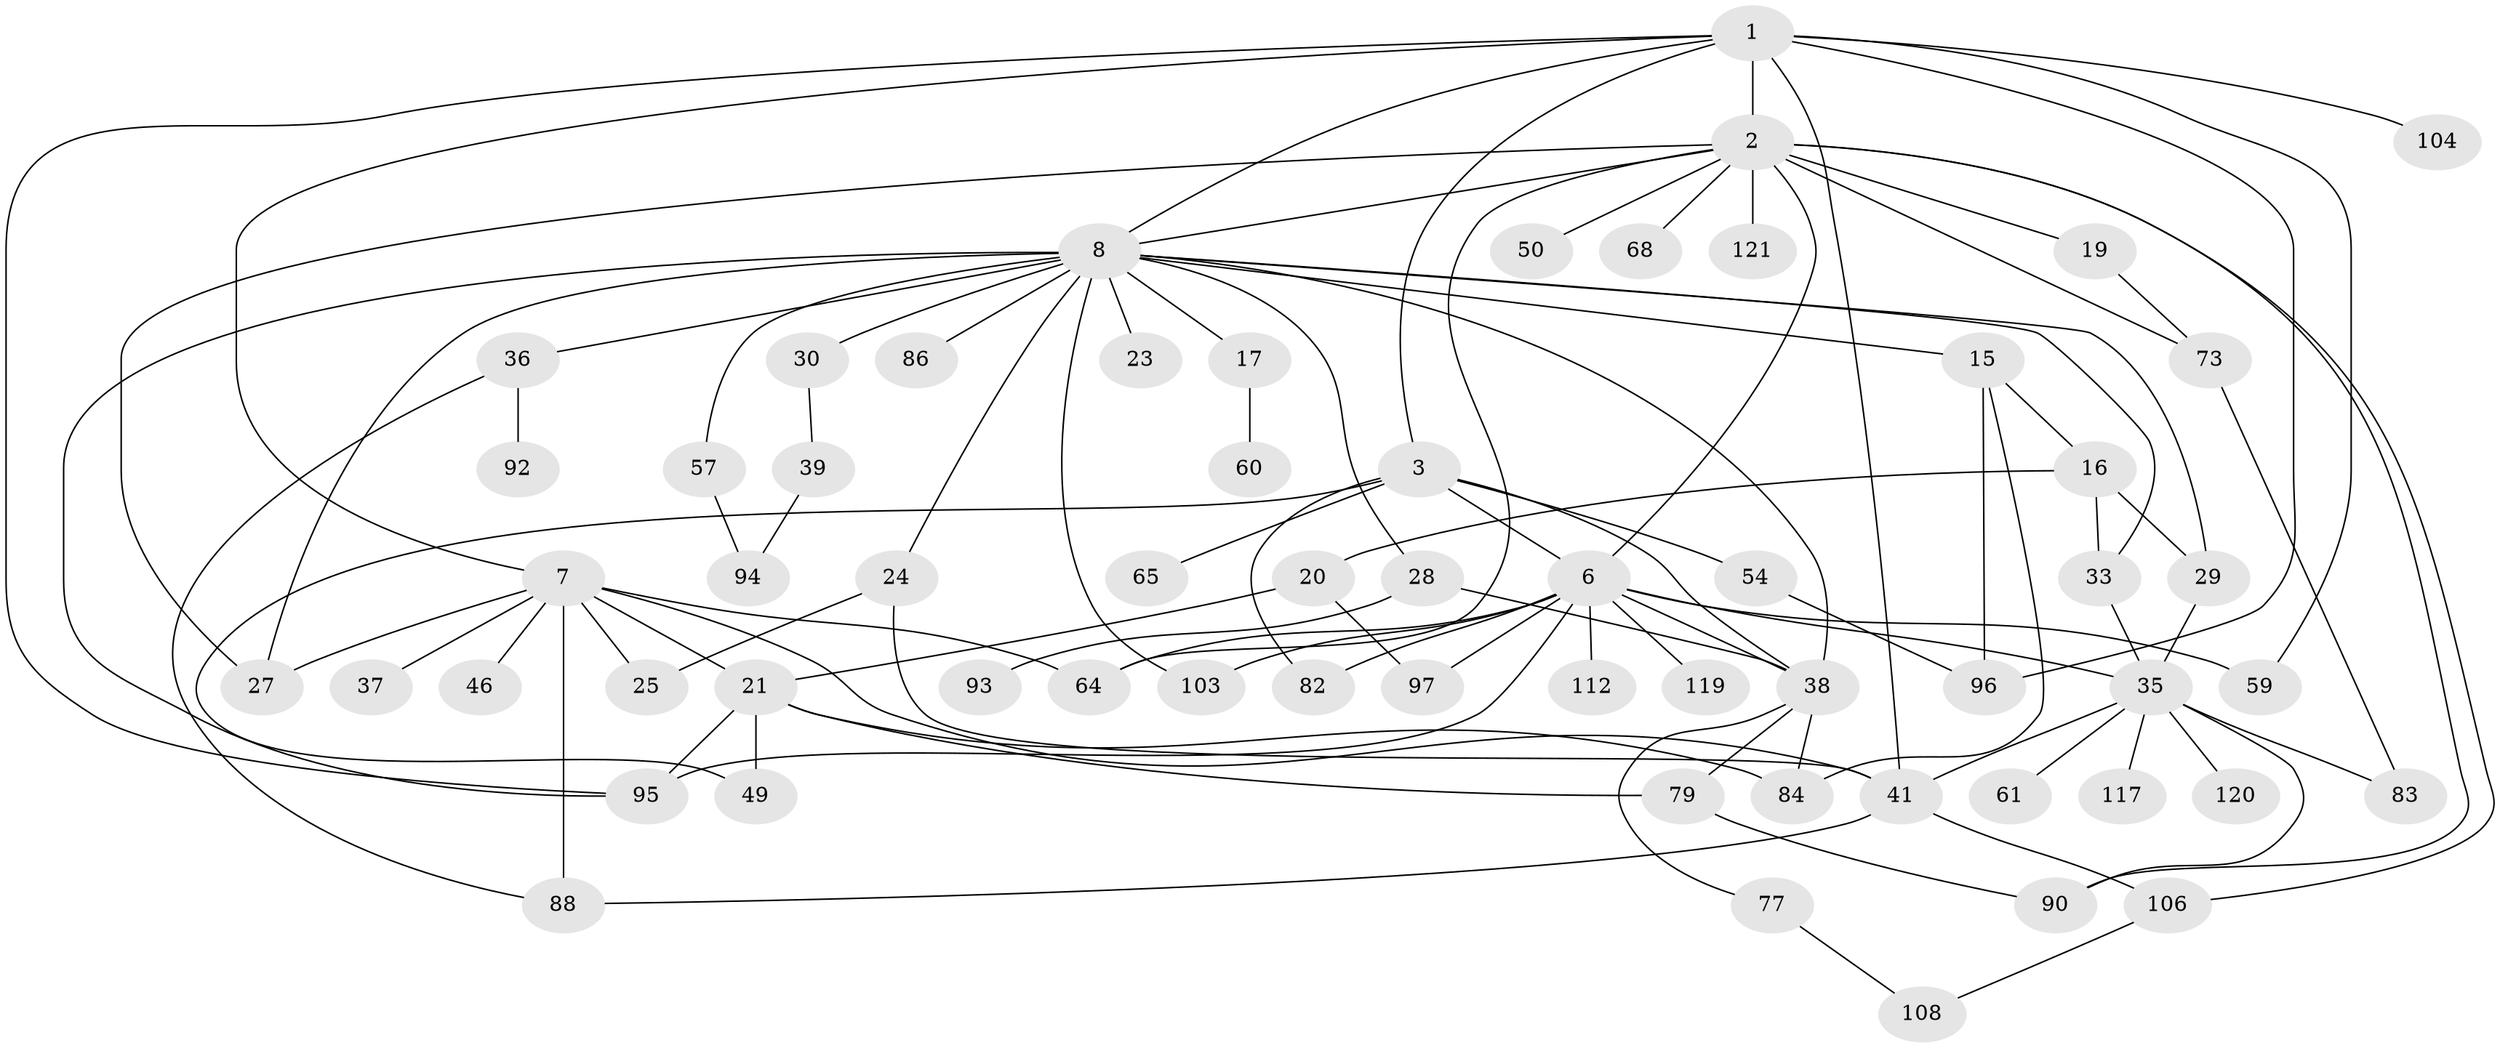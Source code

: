 // original degree distribution, {5: 0.06504065040650407, 3: 0.2845528455284553, 7: 0.032520325203252036, 6: 0.024390243902439025, 4: 0.13008130081300814, 2: 0.24390243902439024, 1: 0.21951219512195122}
// Generated by graph-tools (version 1.1) at 2025/17/03/04/25 18:17:04]
// undirected, 61 vertices, 100 edges
graph export_dot {
graph [start="1"]
  node [color=gray90,style=filled];
  1 [super="+5+51"];
  2 [super="+4"];
  3 [super="+44"];
  6 [super="+12+26+32"];
  7 [super="+31+62+55+13"];
  8 [super="+9+10+34"];
  15;
  16;
  17;
  19;
  20 [super="+63"];
  21;
  23;
  24;
  25;
  27;
  28 [super="+53"];
  29 [super="+107"];
  30;
  33;
  35 [super="+100+40"];
  36;
  37 [super="+87"];
  38 [super="+81+56"];
  39 [super="+98"];
  41 [super="+48"];
  46;
  49 [super="+114"];
  50;
  54 [super="+80"];
  57;
  59 [super="+102"];
  60 [super="+70+75"];
  61;
  64 [super="+66"];
  65;
  68;
  73 [super="+78"];
  77;
  79 [super="+91"];
  82;
  83 [super="+116"];
  84;
  86;
  88 [super="+89"];
  90;
  92;
  93;
  94;
  95 [super="+101"];
  96 [super="+109"];
  97;
  103;
  104;
  106 [super="+110"];
  108;
  112;
  117;
  119;
  120;
  121;
  1 -- 2 [weight=2];
  1 -- 3;
  1 -- 59;
  1 -- 7;
  1 -- 8;
  1 -- 95;
  1 -- 96;
  1 -- 104;
  1 -- 41;
  2 -- 19;
  2 -- 64;
  2 -- 68;
  2 -- 8;
  2 -- 73;
  2 -- 106;
  2 -- 50;
  2 -- 121;
  2 -- 90;
  2 -- 27;
  2 -- 6;
  3 -- 6 [weight=2];
  3 -- 38;
  3 -- 54;
  3 -- 65;
  3 -- 82;
  3 -- 49;
  6 -- 97 [weight=2];
  6 -- 82;
  6 -- 38;
  6 -- 64;
  6 -- 103;
  6 -- 112;
  6 -- 119;
  6 -- 59 [weight=2];
  6 -- 95 [weight=2];
  6 -- 35;
  7 -- 21;
  7 -- 37;
  7 -- 25;
  7 -- 46;
  7 -- 64;
  7 -- 88;
  7 -- 41;
  7 -- 27;
  8 -- 15;
  8 -- 86;
  8 -- 30 [weight=2];
  8 -- 33;
  8 -- 17;
  8 -- 23;
  8 -- 24;
  8 -- 57;
  8 -- 28;
  8 -- 36;
  8 -- 38;
  8 -- 103;
  8 -- 27;
  8 -- 29;
  8 -- 95;
  15 -- 16;
  15 -- 84;
  15 -- 96;
  16 -- 20;
  16 -- 29;
  16 -- 33;
  17 -- 60;
  19 -- 73;
  20 -- 21;
  20 -- 97;
  21 -- 95;
  21 -- 49;
  21 -- 84;
  21 -- 79;
  24 -- 25;
  24 -- 41 [weight=2];
  28 -- 93;
  28 -- 38 [weight=2];
  29 -- 35;
  30 -- 39;
  33 -- 35;
  35 -- 41;
  35 -- 83;
  35 -- 61;
  35 -- 117;
  35 -- 120;
  35 -- 90;
  36 -- 92;
  36 -- 88;
  38 -- 79;
  38 -- 77;
  38 -- 84 [weight=2];
  39 -- 94;
  41 -- 106;
  41 -- 88;
  54 -- 96;
  57 -- 94;
  73 -- 83;
  77 -- 108;
  79 -- 90;
  106 -- 108;
}
